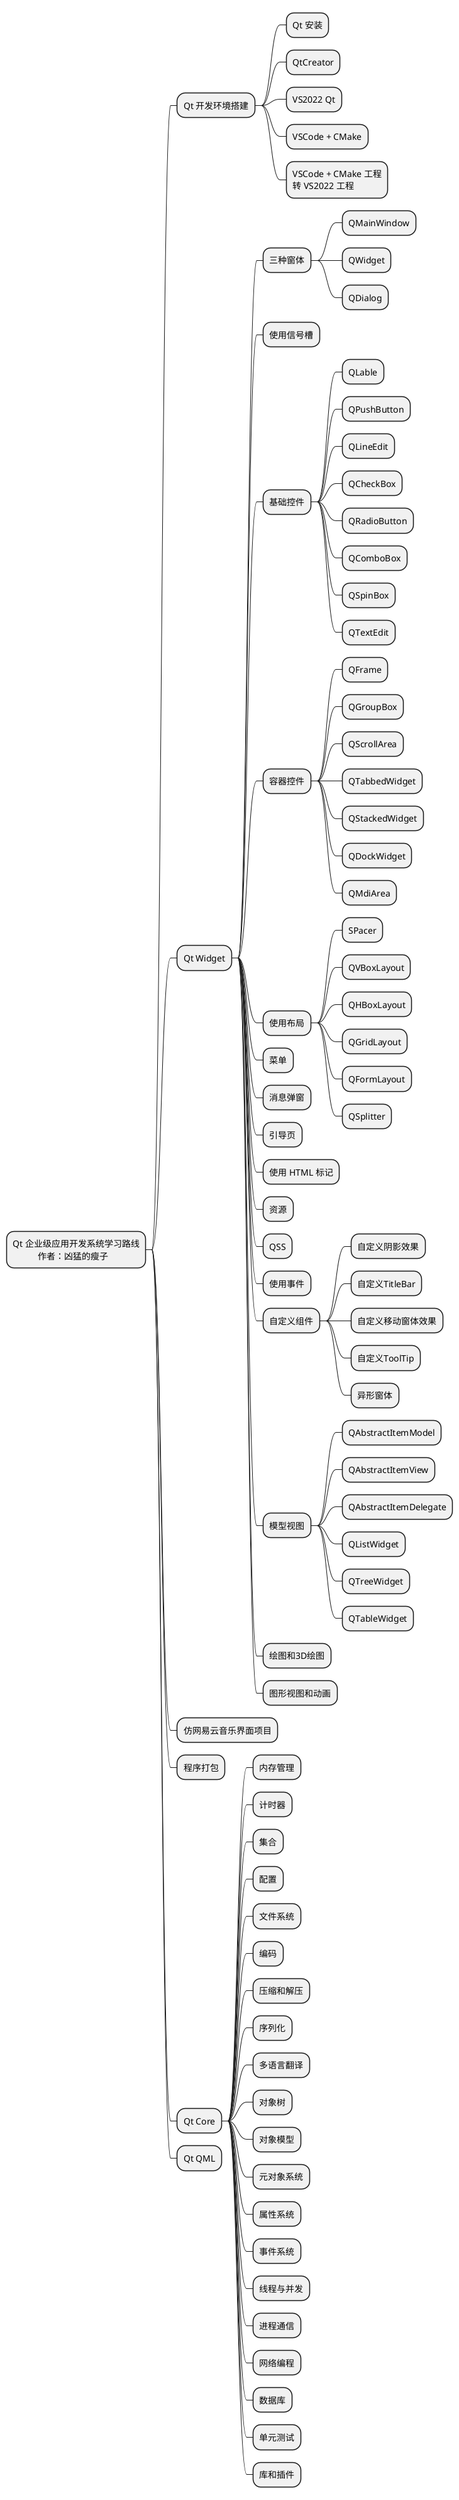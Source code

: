 @startmindmap
+ Qt 企业级应用开发系统学习路线\n           作者：凶猛的瘦子
++ Qt 开发环境搭建
+++ Qt 安装
+++ QtCreator
+++ VS2022 Qt
+++ VSCode + CMake
+++ VSCode + CMake 工程\n转 VS2022 工程
++ Qt Widget
+++ 三种窗体
++++ QMainWindow
++++ QWidget
++++ QDialog
+++ 使用信号槽
+++ 基础控件
++++ QLable
++++ QPushButton
++++ QLineEdit
++++ QCheckBox
++++ QRadioButton
++++ QComboBox
++++ QSpinBox
++++ QTextEdit
+++ 容器控件
++++ QFrame
++++ QGroupBox
++++ QScrollArea
++++ QTabbedWidget
++++ QStackedWidget
++++ QDockWidget
++++ QMdiArea
+++ 使用布局
++++ SPacer
++++ QVBoxLayout
++++ QHBoxLayout
++++ QGridLayout
++++ QFormLayout
++++ QSplitter
+++ 菜单
+++ 消息弹窗
+++ 引导页
+++ 使用 HTML 标记
+++ 资源
+++ QSS
+++ 使用事件
+++ 自定义组件
++++ 自定义阴影效果
++++ 自定义TitleBar
++++ 自定义移动窗体效果
++++ 自定义ToolTip
++++ 异形窗体
+++ 模型视图
++++ QAbstractItemModel
++++ QAbstractItemView
++++ QAbstractItemDelegate
++++ QListWidget
++++ QTreeWidget
++++ QTableWidget
+++ 绘图和3D绘图
+++ 图形视图和动画
++ 仿网易云音乐界面项目
++ 程序打包
++ Qt Core
+++ 内存管理
+++ 计时器
+++ 集合
+++ 配置
+++ 文件系统
+++ 编码
+++ 压缩和解压
+++ 序列化
+++ 多语言翻译
+++ 对象树
+++ 对象模型
+++ 元对象系统
+++ 属性系统
+++ 事件系统
+++ 线程与并发
+++ 进程通信
+++ 网络编程
+++ 数据库
+++ 单元测试
+++ 库和插件
++ Qt QML
@endmindmap